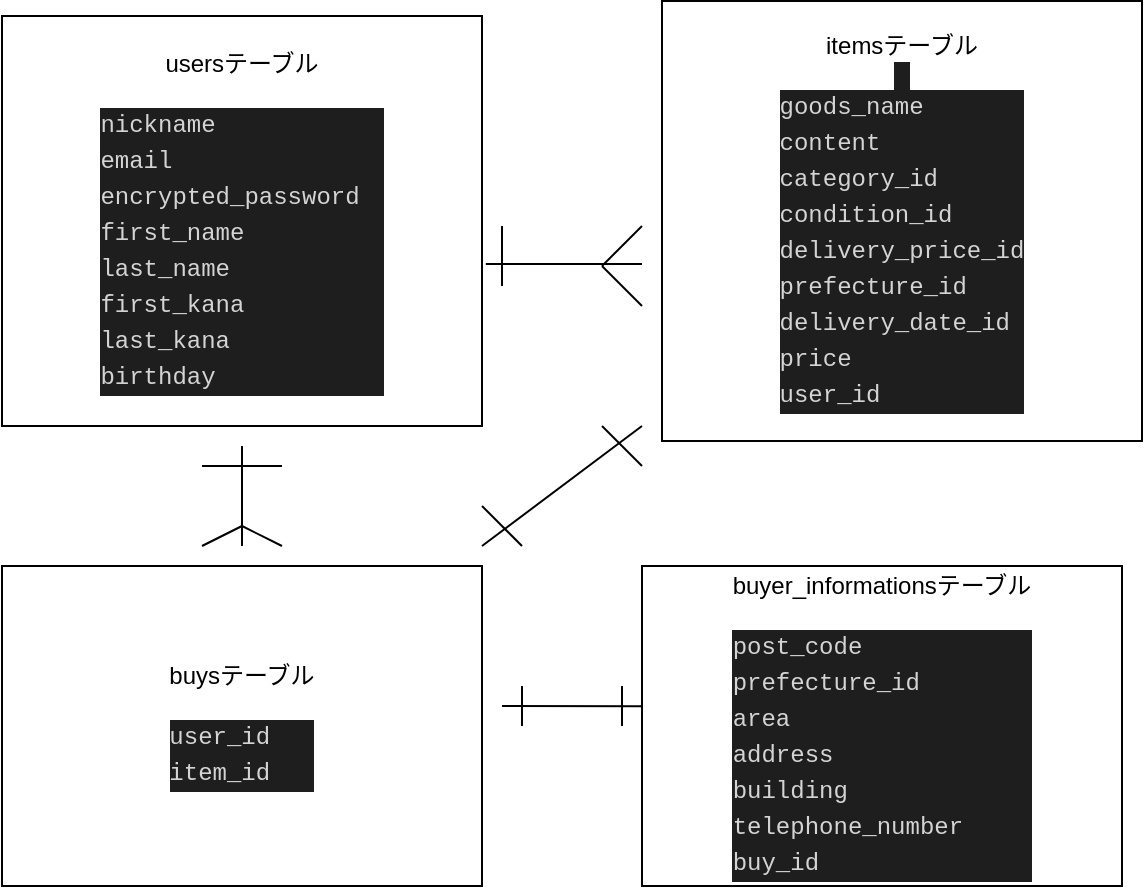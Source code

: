 <mxfile>
    <diagram id="KQJkgKt18S8XBuR0nbUt" name="ページ1">
        <mxGraphModel dx="891" dy="702" grid="1" gridSize="10" guides="1" tooltips="1" connect="1" arrows="1" fold="1" page="1" pageScale="1" pageWidth="827" pageHeight="1169" math="0" shadow="0">
            <root>
                <mxCell id="0"/>
                <mxCell id="1" parent="0"/>
                <mxCell id="2" value="usersテーブル&lt;br&gt;&lt;br&gt;&lt;div style=&quot;color: rgb(212, 212, 212); background-color: rgb(30, 30, 30); font-family: Menlo, Monaco, &amp;quot;Courier New&amp;quot;, monospace; line-height: 18px;&quot;&gt;&lt;div style=&quot;text-align: left;&quot;&gt; nickname&amp;nbsp;&lt;/div&gt;&lt;div style=&quot;text-align: left;&quot;&gt;email&amp;nbsp;&amp;nbsp;&lt;/div&gt;&lt;div style=&quot;text-align: left;&quot;&gt;encrypted_password　&lt;/div&gt;&lt;div style=&quot;text-align: left;&quot;&gt;first_name&lt;/div&gt;&lt;div style=&quot;text-align: left;&quot;&gt;last_name&lt;/div&gt;&lt;div style=&quot;text-align: left;&quot;&gt;first_kana&amp;nbsp;&lt;/div&gt;&lt;div style=&quot;text-align: left;&quot;&gt;last_kana&lt;/div&gt;&lt;div style=&quot;text-align: left;&quot;&gt;birthday&lt;/div&gt;&lt;/div&gt;" style="rounded=0;whiteSpace=wrap;html=1;align=center;" parent="1" vertex="1">
                    <mxGeometry x="40" y="45" width="240" height="205" as="geometry"/>
                </mxCell>
                <mxCell id="3" value="itemsテーブル&lt;br&gt;&lt;span style=&quot;text-align: left; background-color: rgb(30, 30, 30); color: rgb(212, 212, 212); font-family: Menlo, Monaco, &amp;quot;Courier New&amp;quot;, monospace;&quot;&gt;&amp;nbsp;&lt;/span&gt;&lt;br&gt;&lt;div style=&quot;color: rgb(212, 212, 212); background-color: rgb(30, 30, 30); font-family: Menlo, Monaco, &amp;quot;Courier New&amp;quot;, monospace; line-height: 18px;&quot;&gt;&lt;div style=&quot;text-align: left;&quot;&gt;goods_name&lt;/div&gt;&lt;div style=&quot;text-align: left;&quot;&gt;content&amp;nbsp;&lt;/div&gt;&lt;div style=&quot;text-align: left;&quot;&gt;category_id&lt;/div&gt;&lt;div style=&quot;text-align: left;&quot;&gt;condition_id&amp;nbsp;&lt;/div&gt;&lt;div style=&quot;text-align: left;&quot;&gt;delivery_price_id&lt;/div&gt;&lt;div style=&quot;text-align: left;&quot;&gt;prefecture_id&lt;br&gt;&lt;/div&gt;&lt;div style=&quot;text-align: left;&quot;&gt;delivery_date_id&lt;/div&gt;&lt;div style=&quot;text-align: left;&quot;&gt;price&lt;/div&gt;&lt;div style=&quot;text-align: left;&quot;&gt;user_id&lt;/div&gt;&lt;/div&gt;" style="rounded=0;whiteSpace=wrap;html=1;" parent="1" vertex="1">
                    <mxGeometry x="370" y="37.5" width="240" height="220" as="geometry"/>
                </mxCell>
                <mxCell id="4" value="buysテーブル&lt;br&gt;&lt;br&gt;&lt;div style=&quot;color: rgb(212, 212, 212); background-color: rgb(30, 30, 30); font-family: Menlo, Monaco, &amp;quot;Courier New&amp;quot;, monospace; line-height: 18px;&quot;&gt;&lt;div style=&quot;text-align: left;&quot;&gt;user_id&lt;/div&gt;&lt;div style=&quot;text-align: left;&quot;&gt;item_id&lt;/div&gt;&lt;/div&gt;" style="rounded=0;whiteSpace=wrap;html=1;" parent="1" vertex="1">
                    <mxGeometry x="40" y="320" width="240" height="160" as="geometry"/>
                </mxCell>
                <mxCell id="5" value="buyer_informationsテーブル&lt;br&gt;&lt;br&gt;&lt;div style=&quot;color: rgb(212, 212, 212); background-color: rgb(30, 30, 30); font-family: Menlo, Monaco, &amp;quot;Courier New&amp;quot;, monospace; line-height: 18px;&quot;&gt;&lt;div style=&quot;text-align: left;&quot;&gt;post_code&lt;br&gt;&lt;/div&gt;&lt;div style=&quot;text-align: left;&quot;&gt;prefecture_id&amp;nbsp;&lt;/div&gt;&lt;div style=&quot;text-align: left;&quot;&gt;area&amp;nbsp;&lt;/div&gt;&lt;div style=&quot;text-align: left;&quot;&gt;address&lt;/div&gt;&lt;div style=&quot;text-align: left;&quot;&gt;building&lt;/div&gt;&lt;div style=&quot;text-align: left;&quot;&gt;telephone_number&lt;/div&gt;&lt;div style=&quot;text-align: left;&quot;&gt;buy_id&lt;/div&gt;&lt;/div&gt;" style="rounded=0;whiteSpace=wrap;html=1;" parent="1" vertex="1">
                    <mxGeometry x="360" y="320" width="240" height="160" as="geometry"/>
                </mxCell>
                <mxCell id="7" value="" style="endArrow=none;html=1;exitX=1.008;exitY=0.605;exitDx=0;exitDy=0;exitPerimeter=0;" parent="1" source="2" edge="1">
                    <mxGeometry width="50" height="50" relative="1" as="geometry">
                        <mxPoint x="300" y="190" as="sourcePoint"/>
                        <mxPoint x="360" y="169" as="targetPoint"/>
                        <Array as="points"/>
                    </mxGeometry>
                </mxCell>
                <mxCell id="8" value="" style="endArrow=none;html=1;" parent="1" edge="1">
                    <mxGeometry width="50" height="50" relative="1" as="geometry">
                        <mxPoint x="160" y="310" as="sourcePoint"/>
                        <mxPoint x="160" y="260" as="targetPoint"/>
                    </mxGeometry>
                </mxCell>
                <mxCell id="9" value="" style="endArrow=none;html=1;entryX=0;entryY=0.438;entryDx=0;entryDy=0;entryPerimeter=0;" parent="1" target="5" edge="1">
                    <mxGeometry width="50" height="50" relative="1" as="geometry">
                        <mxPoint x="290" y="390" as="sourcePoint"/>
                        <mxPoint x="350" y="210" as="targetPoint"/>
                    </mxGeometry>
                </mxCell>
                <mxCell id="12" value="" style="endArrow=none;html=1;" parent="1" edge="1">
                    <mxGeometry width="50" height="50" relative="1" as="geometry">
                        <mxPoint x="280" y="310" as="sourcePoint"/>
                        <mxPoint x="360" y="250" as="targetPoint"/>
                    </mxGeometry>
                </mxCell>
                <mxCell id="13" value="" style="endArrow=none;html=1;" parent="1" edge="1">
                    <mxGeometry width="50" height="50" relative="1" as="geometry">
                        <mxPoint x="340" y="170" as="sourcePoint"/>
                        <mxPoint x="360" y="150" as="targetPoint"/>
                    </mxGeometry>
                </mxCell>
                <mxCell id="14" value="" style="endArrow=none;html=1;" parent="1" edge="1">
                    <mxGeometry width="50" height="50" relative="1" as="geometry">
                        <mxPoint x="340" y="170" as="sourcePoint"/>
                        <mxPoint x="360" y="190" as="targetPoint"/>
                    </mxGeometry>
                </mxCell>
                <mxCell id="15" value="" style="endArrow=none;html=1;" parent="1" edge="1">
                    <mxGeometry width="50" height="50" relative="1" as="geometry">
                        <mxPoint x="290" y="180" as="sourcePoint"/>
                        <mxPoint x="290" y="150" as="targetPoint"/>
                    </mxGeometry>
                </mxCell>
                <mxCell id="16" value="" style="endArrow=none;html=1;" parent="1" edge="1">
                    <mxGeometry width="50" height="50" relative="1" as="geometry">
                        <mxPoint x="360" y="270" as="sourcePoint"/>
                        <mxPoint x="340" y="250" as="targetPoint"/>
                    </mxGeometry>
                </mxCell>
                <mxCell id="17" value="" style="endArrow=none;html=1;" parent="1" edge="1">
                    <mxGeometry width="50" height="50" relative="1" as="geometry">
                        <mxPoint x="300" y="310" as="sourcePoint"/>
                        <mxPoint x="280" y="290" as="targetPoint"/>
                    </mxGeometry>
                </mxCell>
                <mxCell id="18" value="" style="endArrow=none;html=1;" parent="1" edge="1">
                    <mxGeometry width="50" height="50" relative="1" as="geometry">
                        <mxPoint x="140" y="310" as="sourcePoint"/>
                        <mxPoint x="160" y="300" as="targetPoint"/>
                    </mxGeometry>
                </mxCell>
                <mxCell id="20" value="" style="endArrow=none;html=1;" parent="1" edge="1">
                    <mxGeometry width="50" height="50" relative="1" as="geometry">
                        <mxPoint x="160" y="300" as="sourcePoint"/>
                        <mxPoint x="180" y="310" as="targetPoint"/>
                    </mxGeometry>
                </mxCell>
                <mxCell id="21" value="" style="endArrow=none;html=1;" parent="1" edge="1">
                    <mxGeometry width="50" height="50" relative="1" as="geometry">
                        <mxPoint x="140" y="270" as="sourcePoint"/>
                        <mxPoint x="180" y="270" as="targetPoint"/>
                    </mxGeometry>
                </mxCell>
                <mxCell id="22" value="" style="endArrow=none;html=1;" parent="1" edge="1">
                    <mxGeometry width="50" height="50" relative="1" as="geometry">
                        <mxPoint x="300" y="400" as="sourcePoint"/>
                        <mxPoint x="300" y="380" as="targetPoint"/>
                    </mxGeometry>
                </mxCell>
                <mxCell id="24" value="" style="endArrow=none;html=1;" parent="1" edge="1">
                    <mxGeometry width="50" height="50" relative="1" as="geometry">
                        <mxPoint x="350" y="380" as="sourcePoint"/>
                        <mxPoint x="350" y="400" as="targetPoint"/>
                    </mxGeometry>
                </mxCell>
            </root>
        </mxGraphModel>
    </diagram>
</mxfile>